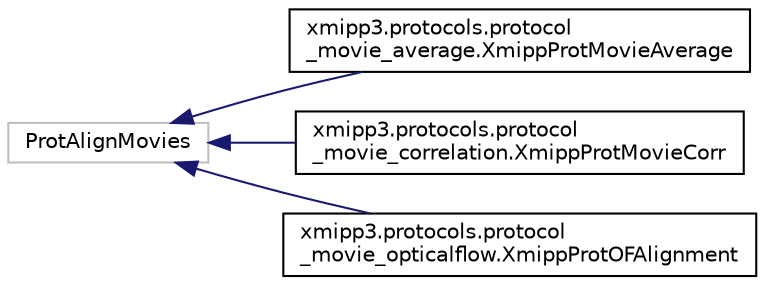 digraph "Graphical Class Hierarchy"
{
  edge [fontname="Helvetica",fontsize="10",labelfontname="Helvetica",labelfontsize="10"];
  node [fontname="Helvetica",fontsize="10",shape=record];
  rankdir="LR";
  Node441 [label="ProtAlignMovies",height=0.2,width=0.4,color="grey75", fillcolor="white", style="filled"];
  Node441 -> Node0 [dir="back",color="midnightblue",fontsize="10",style="solid",fontname="Helvetica"];
  Node0 [label="xmipp3.protocols.protocol\l_movie_average.XmippProtMovieAverage",height=0.2,width=0.4,color="black", fillcolor="white", style="filled",URL="$classxmipp3_1_1protocols_1_1protocol__movie__average_1_1XmippProtMovieAverage.html"];
  Node441 -> Node443 [dir="back",color="midnightblue",fontsize="10",style="solid",fontname="Helvetica"];
  Node443 [label="xmipp3.protocols.protocol\l_movie_correlation.XmippProtMovieCorr",height=0.2,width=0.4,color="black", fillcolor="white", style="filled",URL="$classxmipp3_1_1protocols_1_1protocol__movie__correlation_1_1XmippProtMovieCorr.html"];
  Node441 -> Node444 [dir="back",color="midnightblue",fontsize="10",style="solid",fontname="Helvetica"];
  Node444 [label="xmipp3.protocols.protocol\l_movie_opticalflow.XmippProtOFAlignment",height=0.2,width=0.4,color="black", fillcolor="white", style="filled",URL="$classxmipp3_1_1protocols_1_1protocol__movie__opticalflow_1_1XmippProtOFAlignment.html"];
}
